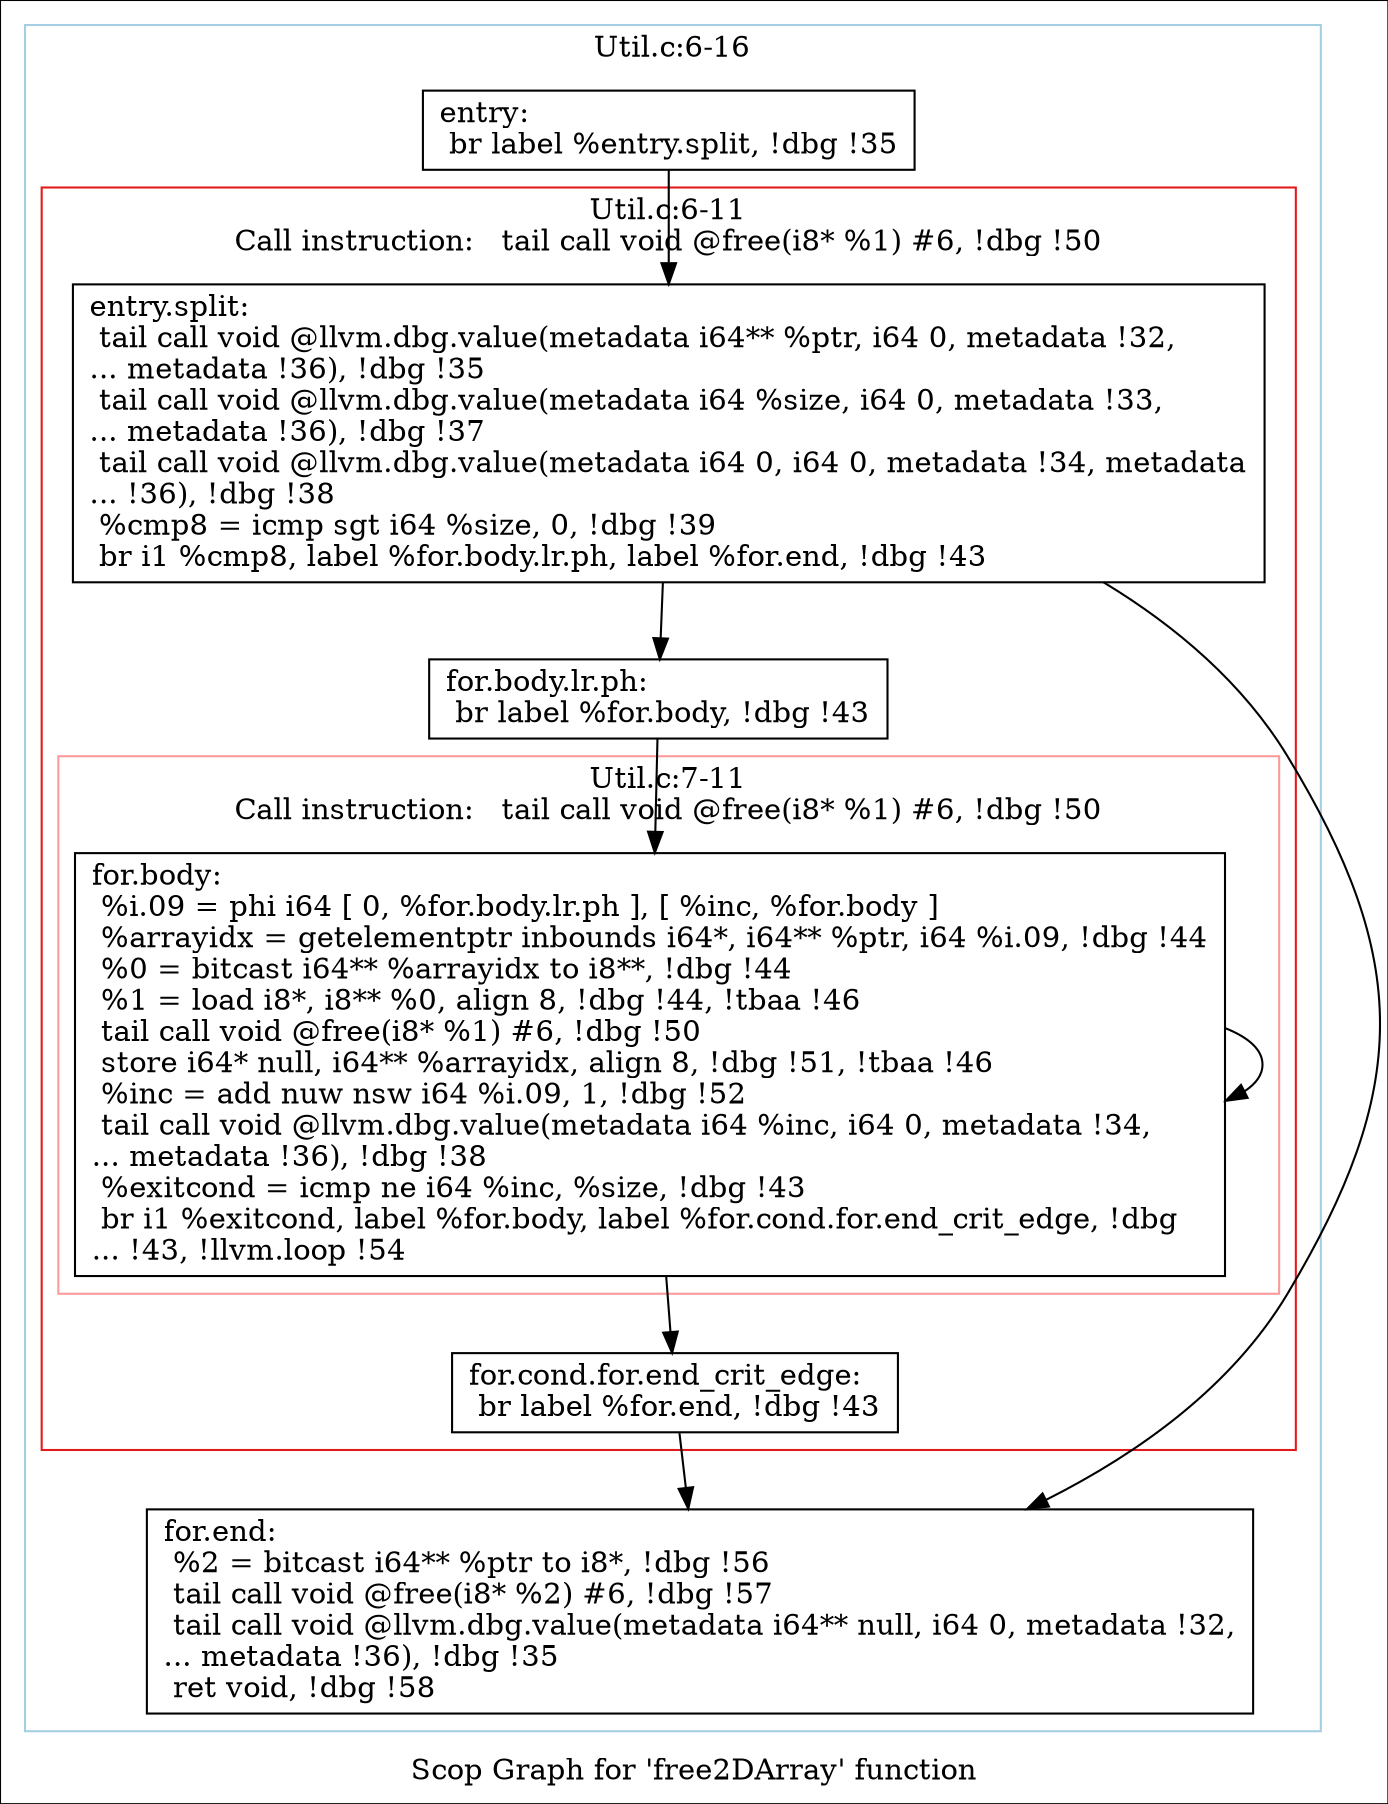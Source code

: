 digraph "Scop Graph for 'free2DArray' function" {
	label="Scop Graph for 'free2DArray' function";

	Node0xab4bfd0 [shape=record,label="{entry:\l  br label %entry.split, !dbg !35\l}"];
	Node0xab4bfd0 -> Node0xab45220;
	Node0xab45220 [shape=record,label="{entry.split:                                      \l  tail call void @llvm.dbg.value(metadata i64** %ptr, i64 0, metadata !32,\l... metadata !36), !dbg !35\l  tail call void @llvm.dbg.value(metadata i64 %size, i64 0, metadata !33,\l... metadata !36), !dbg !37\l  tail call void @llvm.dbg.value(metadata i64 0, i64 0, metadata !34, metadata\l... !36), !dbg !38\l  %cmp8 = icmp sgt i64 %size, 0, !dbg !39\l  br i1 %cmp8, label %for.body.lr.ph, label %for.end, !dbg !43\l}"];
	Node0xab45220 -> Node0xab64190;
	Node0xab45220 -> Node0xab47ed0;
	Node0xab64190 [shape=record,label="{for.body.lr.ph:                                   \l  br label %for.body, !dbg !43\l}"];
	Node0xab64190 -> Node0xab509c0;
	Node0xab509c0 [shape=record,label="{for.body:                                         \l  %i.09 = phi i64 [ 0, %for.body.lr.ph ], [ %inc, %for.body ]\l  %arrayidx = getelementptr inbounds i64*, i64** %ptr, i64 %i.09, !dbg !44\l  %0 = bitcast i64** %arrayidx to i8**, !dbg !44\l  %1 = load i8*, i8** %0, align 8, !dbg !44, !tbaa !46\l  tail call void @free(i8* %1) #6, !dbg !50\l  store i64* null, i64** %arrayidx, align 8, !dbg !51, !tbaa !46\l  %inc = add nuw nsw i64 %i.09, 1, !dbg !52\l  tail call void @llvm.dbg.value(metadata i64 %inc, i64 0, metadata !34,\l... metadata !36), !dbg !38\l  %exitcond = icmp ne i64 %inc, %size, !dbg !43\l  br i1 %exitcond, label %for.body, label %for.cond.for.end_crit_edge, !dbg\l... !43, !llvm.loop !54\l}"];
	Node0xab509c0 -> Node0xab509c0[constraint=false];
	Node0xab509c0 -> Node0xab9d180;
	Node0xab9d180 [shape=record,label="{for.cond.for.end_crit_edge:                       \l  br label %for.end, !dbg !43\l}"];
	Node0xab9d180 -> Node0xab47ed0;
	Node0xab47ed0 [shape=record,label="{for.end:                                          \l  %2 = bitcast i64** %ptr to i8*, !dbg !56\l  tail call void @free(i8* %2) #6, !dbg !57\l  tail call void @llvm.dbg.value(metadata i64** null, i64 0, metadata !32,\l... metadata !36), !dbg !35\l  ret void, !dbg !58\l}"];
	colorscheme = "paired12"
        subgraph cluster_0xab6ae60 {
          label = "Util.c:6-16
";
          style = solid;
          color = 1
          subgraph cluster_0xab698c0 {
            label = "Util.c:6-11
Call instruction:   tail call void @free(i8* %1) #6, !dbg !50";
            style = solid;
            color = 6
            subgraph cluster_0xab847f0 {
              label = "Util.c:7-11
Call instruction:   tail call void @free(i8* %1) #6, !dbg !50";
              style = solid;
              color = 5
              Node0xab509c0;
            }
            Node0xab45220;
            Node0xab64190;
            Node0xab9d180;
          }
          Node0xab4bfd0;
          Node0xab47ed0;
        }
}
